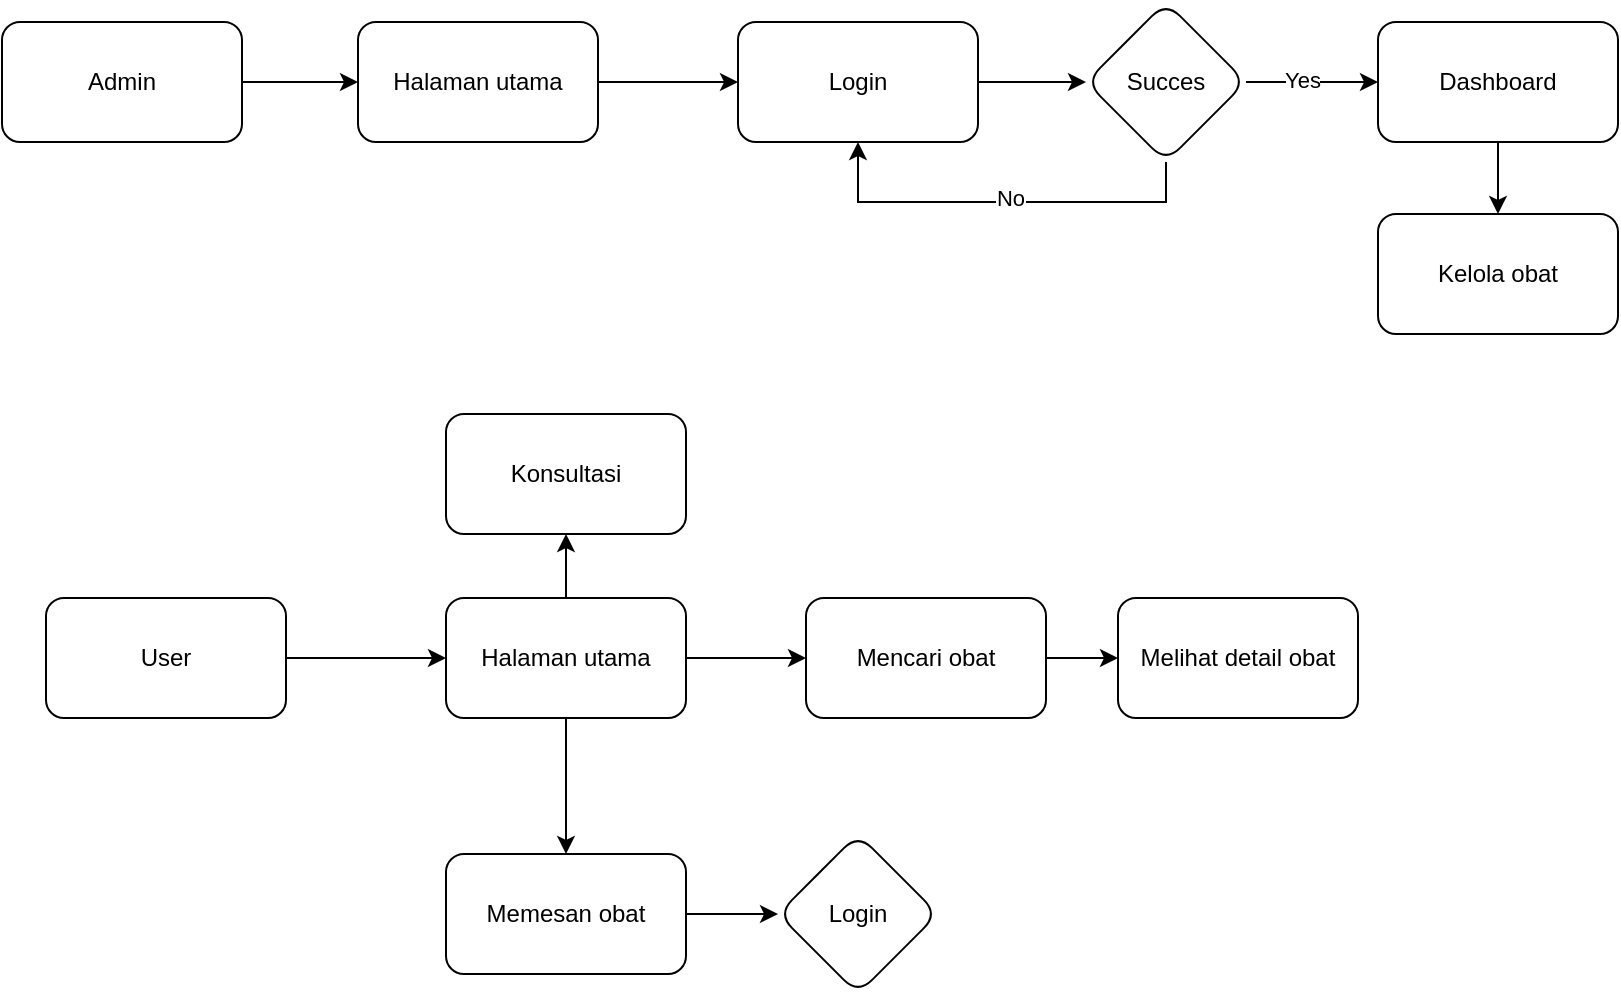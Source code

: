 <mxfile version="26.0.5">
  <diagram name="Page-1" id="_Fkrum8pg4EQ_HvpVhEx">
    <mxGraphModel dx="1167" dy="628" grid="1" gridSize="10" guides="1" tooltips="1" connect="1" arrows="1" fold="1" page="1" pageScale="1" pageWidth="827" pageHeight="1169" math="0" shadow="0">
      <root>
        <mxCell id="0" />
        <mxCell id="1" parent="0" />
        <mxCell id="c4pV2w5xUXXaj8woZwIx-7" value="" style="edgeStyle=orthogonalEdgeStyle;rounded=0;orthogonalLoop=1;jettySize=auto;html=1;" edge="1" parent="1" source="c4pV2w5xUXXaj8woZwIx-5" target="c4pV2w5xUXXaj8woZwIx-6">
          <mxGeometry relative="1" as="geometry" />
        </mxCell>
        <mxCell id="c4pV2w5xUXXaj8woZwIx-5" value="Admin" style="rounded=1;whiteSpace=wrap;html=1;" vertex="1" parent="1">
          <mxGeometry x="12" y="74" width="120" height="60" as="geometry" />
        </mxCell>
        <mxCell id="c4pV2w5xUXXaj8woZwIx-9" value="" style="edgeStyle=orthogonalEdgeStyle;rounded=0;orthogonalLoop=1;jettySize=auto;html=1;" edge="1" parent="1" source="c4pV2w5xUXXaj8woZwIx-6" target="c4pV2w5xUXXaj8woZwIx-8">
          <mxGeometry relative="1" as="geometry" />
        </mxCell>
        <mxCell id="c4pV2w5xUXXaj8woZwIx-6" value="Halaman utama" style="rounded=1;whiteSpace=wrap;html=1;" vertex="1" parent="1">
          <mxGeometry x="190" y="74" width="120" height="60" as="geometry" />
        </mxCell>
        <mxCell id="c4pV2w5xUXXaj8woZwIx-13" value="" style="edgeStyle=orthogonalEdgeStyle;rounded=0;orthogonalLoop=1;jettySize=auto;html=1;" edge="1" parent="1" source="c4pV2w5xUXXaj8woZwIx-8" target="c4pV2w5xUXXaj8woZwIx-12">
          <mxGeometry relative="1" as="geometry" />
        </mxCell>
        <mxCell id="c4pV2w5xUXXaj8woZwIx-8" value="Login" style="whiteSpace=wrap;html=1;rounded=1;" vertex="1" parent="1">
          <mxGeometry x="380" y="74" width="120" height="60" as="geometry" />
        </mxCell>
        <mxCell id="c4pV2w5xUXXaj8woZwIx-23" style="edgeStyle=orthogonalEdgeStyle;rounded=0;orthogonalLoop=1;jettySize=auto;html=1;exitX=0.5;exitY=1;exitDx=0;exitDy=0;entryX=0.5;entryY=1;entryDx=0;entryDy=0;" edge="1" parent="1" source="c4pV2w5xUXXaj8woZwIx-12" target="c4pV2w5xUXXaj8woZwIx-8">
          <mxGeometry relative="1" as="geometry" />
        </mxCell>
        <mxCell id="c4pV2w5xUXXaj8woZwIx-24" value="No" style="edgeLabel;html=1;align=center;verticalAlign=middle;resizable=0;points=[];" vertex="1" connectable="0" parent="c4pV2w5xUXXaj8woZwIx-23">
          <mxGeometry x="-0.035" y="-2" relative="1" as="geometry">
            <mxPoint as="offset" />
          </mxGeometry>
        </mxCell>
        <mxCell id="c4pV2w5xUXXaj8woZwIx-26" value="" style="edgeStyle=orthogonalEdgeStyle;rounded=0;orthogonalLoop=1;jettySize=auto;html=1;entryX=0;entryY=0.5;entryDx=0;entryDy=0;" edge="1" parent="1" source="c4pV2w5xUXXaj8woZwIx-12" target="c4pV2w5xUXXaj8woZwIx-25">
          <mxGeometry relative="1" as="geometry">
            <mxPoint x="772" y="104" as="targetPoint" />
          </mxGeometry>
        </mxCell>
        <mxCell id="c4pV2w5xUXXaj8woZwIx-29" value="Yes" style="edgeLabel;html=1;align=center;verticalAlign=middle;resizable=0;points=[];" vertex="1" connectable="0" parent="c4pV2w5xUXXaj8woZwIx-26">
          <mxGeometry x="-0.153" y="1" relative="1" as="geometry">
            <mxPoint as="offset" />
          </mxGeometry>
        </mxCell>
        <mxCell id="c4pV2w5xUXXaj8woZwIx-12" value="Succes" style="rhombus;whiteSpace=wrap;html=1;rounded=1;" vertex="1" parent="1">
          <mxGeometry x="554" y="64" width="80" height="80" as="geometry" />
        </mxCell>
        <mxCell id="c4pV2w5xUXXaj8woZwIx-28" value="" style="edgeStyle=orthogonalEdgeStyle;rounded=0;orthogonalLoop=1;jettySize=auto;html=1;exitX=0.5;exitY=1;exitDx=0;exitDy=0;entryX=0.5;entryY=0;entryDx=0;entryDy=0;" edge="1" parent="1" source="c4pV2w5xUXXaj8woZwIx-25" target="c4pV2w5xUXXaj8woZwIx-27">
          <mxGeometry relative="1" as="geometry">
            <mxPoint x="832" y="134" as="sourcePoint" />
            <mxPoint x="832" y="214" as="targetPoint" />
          </mxGeometry>
        </mxCell>
        <mxCell id="c4pV2w5xUXXaj8woZwIx-25" value="Dashboard" style="whiteSpace=wrap;html=1;rounded=1;" vertex="1" parent="1">
          <mxGeometry x="700" y="74" width="120" height="60" as="geometry" />
        </mxCell>
        <mxCell id="c4pV2w5xUXXaj8woZwIx-27" value="Kelola obat" style="rounded=1;whiteSpace=wrap;html=1;" vertex="1" parent="1">
          <mxGeometry x="700" y="170" width="120" height="60" as="geometry" />
        </mxCell>
        <mxCell id="c4pV2w5xUXXaj8woZwIx-32" value="" style="edgeStyle=orthogonalEdgeStyle;rounded=0;orthogonalLoop=1;jettySize=auto;html=1;" edge="1" parent="1" source="c4pV2w5xUXXaj8woZwIx-30" target="c4pV2w5xUXXaj8woZwIx-31">
          <mxGeometry relative="1" as="geometry" />
        </mxCell>
        <mxCell id="c4pV2w5xUXXaj8woZwIx-30" value="User" style="rounded=1;whiteSpace=wrap;html=1;" vertex="1" parent="1">
          <mxGeometry x="34" y="362" width="120" height="60" as="geometry" />
        </mxCell>
        <mxCell id="c4pV2w5xUXXaj8woZwIx-34" value="" style="edgeStyle=orthogonalEdgeStyle;rounded=0;orthogonalLoop=1;jettySize=auto;html=1;" edge="1" parent="1" source="c4pV2w5xUXXaj8woZwIx-31" target="c4pV2w5xUXXaj8woZwIx-33">
          <mxGeometry relative="1" as="geometry" />
        </mxCell>
        <mxCell id="c4pV2w5xUXXaj8woZwIx-38" value="" style="edgeStyle=orthogonalEdgeStyle;rounded=0;orthogonalLoop=1;jettySize=auto;html=1;" edge="1" parent="1" source="c4pV2w5xUXXaj8woZwIx-31" target="c4pV2w5xUXXaj8woZwIx-37">
          <mxGeometry relative="1" as="geometry" />
        </mxCell>
        <mxCell id="c4pV2w5xUXXaj8woZwIx-44" value="" style="edgeStyle=orthogonalEdgeStyle;rounded=0;orthogonalLoop=1;jettySize=auto;html=1;" edge="1" parent="1" source="c4pV2w5xUXXaj8woZwIx-31" target="c4pV2w5xUXXaj8woZwIx-43">
          <mxGeometry relative="1" as="geometry" />
        </mxCell>
        <mxCell id="c4pV2w5xUXXaj8woZwIx-31" value="Halaman utama" style="whiteSpace=wrap;html=1;rounded=1;" vertex="1" parent="1">
          <mxGeometry x="234" y="362" width="120" height="60" as="geometry" />
        </mxCell>
        <mxCell id="c4pV2w5xUXXaj8woZwIx-40" value="" style="edgeStyle=orthogonalEdgeStyle;rounded=0;orthogonalLoop=1;jettySize=auto;html=1;" edge="1" parent="1" source="c4pV2w5xUXXaj8woZwIx-33" target="c4pV2w5xUXXaj8woZwIx-39">
          <mxGeometry relative="1" as="geometry" />
        </mxCell>
        <mxCell id="c4pV2w5xUXXaj8woZwIx-33" value="Mencari obat" style="whiteSpace=wrap;html=1;rounded=1;" vertex="1" parent="1">
          <mxGeometry x="414" y="362" width="120" height="60" as="geometry" />
        </mxCell>
        <mxCell id="c4pV2w5xUXXaj8woZwIx-46" value="" style="edgeStyle=orthogonalEdgeStyle;rounded=0;orthogonalLoop=1;jettySize=auto;html=1;" edge="1" parent="1" source="c4pV2w5xUXXaj8woZwIx-37" target="c4pV2w5xUXXaj8woZwIx-45">
          <mxGeometry relative="1" as="geometry" />
        </mxCell>
        <mxCell id="c4pV2w5xUXXaj8woZwIx-37" value="Memesan obat" style="rounded=1;whiteSpace=wrap;html=1;" vertex="1" parent="1">
          <mxGeometry x="234" y="490" width="120" height="60" as="geometry" />
        </mxCell>
        <mxCell id="c4pV2w5xUXXaj8woZwIx-39" value="Melihat detail obat" style="rounded=1;whiteSpace=wrap;html=1;" vertex="1" parent="1">
          <mxGeometry x="570" y="362" width="120" height="60" as="geometry" />
        </mxCell>
        <mxCell id="c4pV2w5xUXXaj8woZwIx-43" value="Konsultasi" style="whiteSpace=wrap;html=1;rounded=1;" vertex="1" parent="1">
          <mxGeometry x="234" y="270" width="120" height="60" as="geometry" />
        </mxCell>
        <mxCell id="c4pV2w5xUXXaj8woZwIx-45" value="Login" style="rhombus;whiteSpace=wrap;html=1;rounded=1;" vertex="1" parent="1">
          <mxGeometry x="400" y="480" width="80" height="80" as="geometry" />
        </mxCell>
      </root>
    </mxGraphModel>
  </diagram>
</mxfile>
